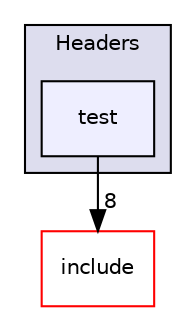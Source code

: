 digraph "/home/travis/build/AliceO2Group/AliceO2/DataFormats/Headers/test" {
  bgcolor=transparent;
  compound=true
  node [ fontsize="10", fontname="Helvetica"];
  edge [ labelfontsize="10", labelfontname="Helvetica"];
  subgraph clusterdir_183e7c4434404fe9096e1bd8673e1fcf {
    graph [ bgcolor="#ddddee", pencolor="black", label="Headers" fontname="Helvetica", fontsize="10", URL="dir_183e7c4434404fe9096e1bd8673e1fcf.html"]
  dir_1a2cae8f2be89b39ece97727c42d4d05 [shape=box, label="test", style="filled", fillcolor="#eeeeff", pencolor="black", URL="dir_1a2cae8f2be89b39ece97727c42d4d05.html"];
  }
  dir_56c826af46421be4a048465dad7c2fbe [shape=box label="include" color="red" URL="dir_56c826af46421be4a048465dad7c2fbe.html"];
  dir_1a2cae8f2be89b39ece97727c42d4d05->dir_56c826af46421be4a048465dad7c2fbe [headlabel="8", labeldistance=1.5 headhref="dir_000094_000090.html"];
}
